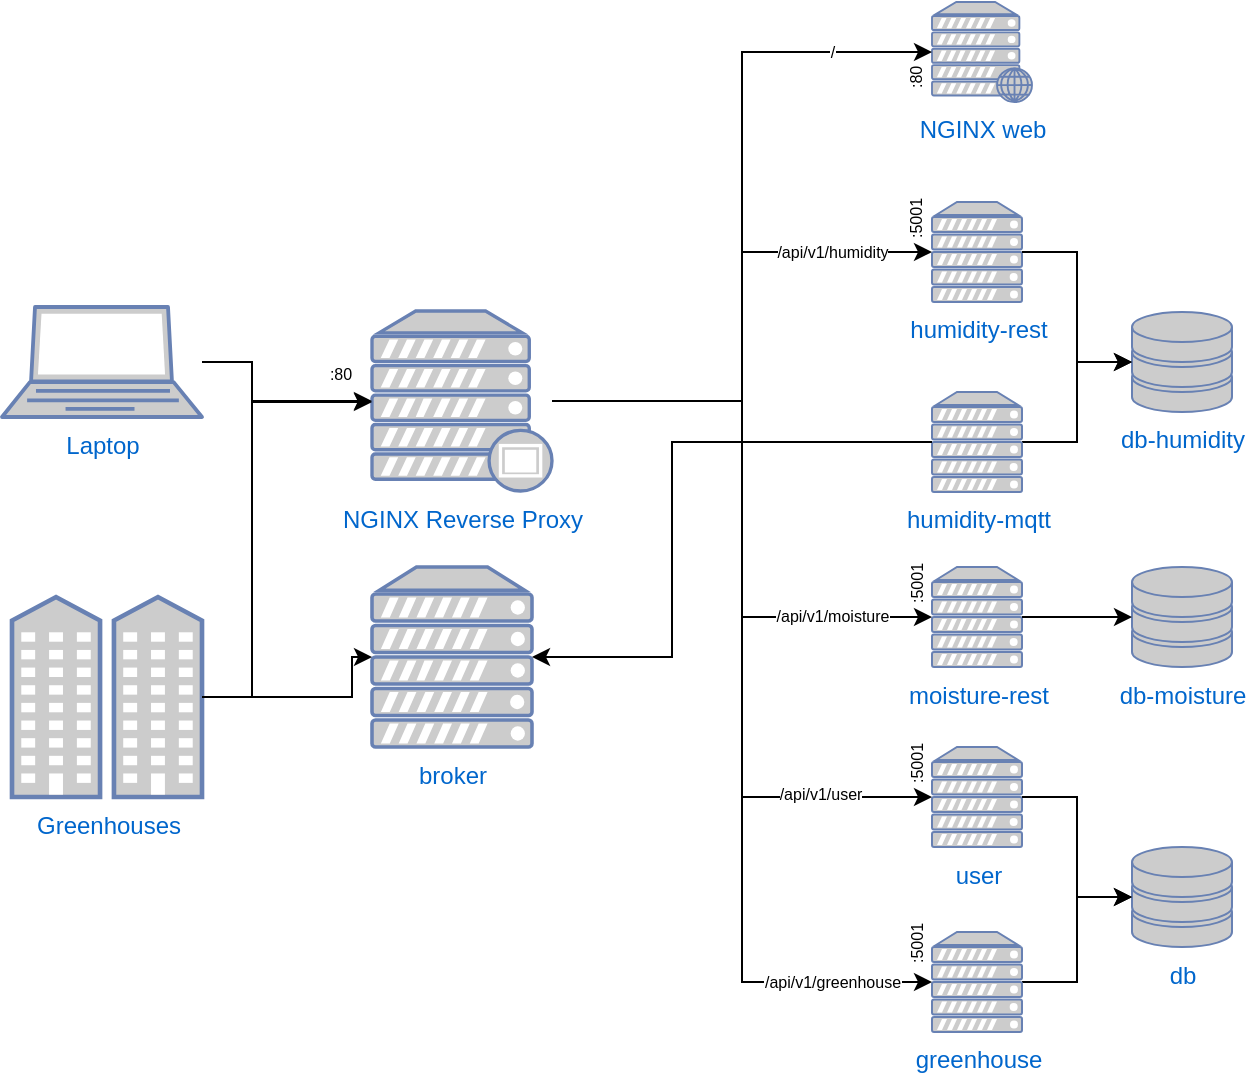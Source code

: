 <mxfile version="10.8.0" type="device"><diagram id="sTSIygmRAPnJEiXUmyMv" name="Page-1"><mxGraphModel dx="918" dy="572" grid="1" gridSize="10" guides="1" tooltips="1" connect="1" arrows="1" fold="1" page="1" pageScale="1" pageWidth="827" pageHeight="1169" math="0" shadow="0"><root><mxCell id="0"/><mxCell id="1" parent="0"/><mxCell id="LvIemDZDP07uOd4VOJIL-56" value="" style="group" vertex="1" connectable="0" parent="1"><mxGeometry x="45" y="15" width="615" height="515" as="geometry"/></mxCell><mxCell id="LvIemDZDP07uOd4VOJIL-1" value="NGINX Reverse Proxy" style="fontColor=#0066CC;verticalAlign=top;verticalLabelPosition=bottom;labelPosition=center;align=center;html=1;outlineConnect=0;fillColor=#CCCCCC;strokeColor=#6881B3;gradientColor=none;gradientDirection=north;strokeWidth=2;shape=mxgraph.networks.proxy_server;" vertex="1" parent="LvIemDZDP07uOd4VOJIL-56"><mxGeometry x="185" y="154.5" width="90" height="90" as="geometry"/></mxCell><mxCell id="LvIemDZDP07uOd4VOJIL-39" style="edgeStyle=orthogonalEdgeStyle;rounded=0;orthogonalLoop=1;jettySize=auto;html=1;" edge="1" parent="LvIemDZDP07uOd4VOJIL-56" source="LvIemDZDP07uOd4VOJIL-2" target="LvIemDZDP07uOd4VOJIL-1"><mxGeometry relative="1" as="geometry"><Array as="points"><mxPoint x="125" y="180"/><mxPoint x="125" y="200"/></Array></mxGeometry></mxCell><mxCell id="LvIemDZDP07uOd4VOJIL-2" value="Laptop" style="fontColor=#0066CC;verticalAlign=top;verticalLabelPosition=bottom;labelPosition=center;align=center;html=1;outlineConnect=0;fillColor=#CCCCCC;strokeColor=#6881B3;gradientColor=none;gradientDirection=north;strokeWidth=2;shape=mxgraph.networks.laptop;" vertex="1" parent="LvIemDZDP07uOd4VOJIL-56"><mxGeometry y="152.5" width="100" height="55" as="geometry"/></mxCell><mxCell id="LvIemDZDP07uOd4VOJIL-4" value="humidity-rest" style="fontColor=#0066CC;verticalAlign=top;verticalLabelPosition=bottom;labelPosition=center;align=center;html=1;outlineConnect=0;fillColor=#CCCCCC;strokeColor=#6881B3;gradientColor=none;gradientDirection=north;strokeWidth=2;shape=mxgraph.networks.server;" vertex="1" parent="LvIemDZDP07uOd4VOJIL-56"><mxGeometry x="465" y="100" width="45" height="50" as="geometry"/></mxCell><mxCell id="LvIemDZDP07uOd4VOJIL-25" style="edgeStyle=orthogonalEdgeStyle;rounded=0;orthogonalLoop=1;jettySize=auto;html=1;entryX=0;entryY=0.5;entryDx=0;entryDy=0;entryPerimeter=0;" edge="1" parent="LvIemDZDP07uOd4VOJIL-56" source="LvIemDZDP07uOd4VOJIL-1" target="LvIemDZDP07uOd4VOJIL-4"><mxGeometry relative="1" as="geometry"/></mxCell><mxCell id="LvIemDZDP07uOd4VOJIL-47" value="&lt;div&gt;/api/v1/humidity&lt;/div&gt;" style="text;html=1;resizable=0;points=[];align=center;verticalAlign=middle;labelBackgroundColor=#ffffff;fontSize=8;" vertex="1" connectable="0" parent="LvIemDZDP07uOd4VOJIL-25"><mxGeometry x="0.517" y="1" relative="1" as="geometry"><mxPoint x="14" y="1" as="offset"/></mxGeometry></mxCell><mxCell id="LvIemDZDP07uOd4VOJIL-5" value="db-humidity" style="fontColor=#0066CC;verticalAlign=top;verticalLabelPosition=bottom;labelPosition=center;align=center;html=1;outlineConnect=0;fillColor=#CCCCCC;strokeColor=#6881B3;gradientColor=none;gradientDirection=north;strokeWidth=2;shape=mxgraph.networks.storage;" vertex="1" parent="LvIemDZDP07uOd4VOJIL-56"><mxGeometry x="565" y="155" width="50" height="50" as="geometry"/></mxCell><mxCell id="LvIemDZDP07uOd4VOJIL-23" style="edgeStyle=orthogonalEdgeStyle;rounded=0;orthogonalLoop=1;jettySize=auto;html=1;exitX=1;exitY=0.5;exitDx=0;exitDy=0;exitPerimeter=0;entryX=0;entryY=0.5;entryDx=0;entryDy=0;entryPerimeter=0;" edge="1" parent="LvIemDZDP07uOd4VOJIL-56" source="LvIemDZDP07uOd4VOJIL-4" target="LvIemDZDP07uOd4VOJIL-5"><mxGeometry relative="1" as="geometry"/></mxCell><mxCell id="LvIemDZDP07uOd4VOJIL-6" value="NGINX web" style="fontColor=#0066CC;verticalAlign=top;verticalLabelPosition=bottom;labelPosition=center;align=center;html=1;outlineConnect=0;fillColor=#CCCCCC;strokeColor=#6881B3;gradientColor=none;gradientDirection=north;strokeWidth=2;shape=mxgraph.networks.web_server;" vertex="1" parent="LvIemDZDP07uOd4VOJIL-56"><mxGeometry x="465" width="50" height="50" as="geometry"/></mxCell><mxCell id="LvIemDZDP07uOd4VOJIL-24" style="edgeStyle=orthogonalEdgeStyle;rounded=0;orthogonalLoop=1;jettySize=auto;html=1;entryX=0;entryY=0.5;entryDx=0;entryDy=0;entryPerimeter=0;" edge="1" parent="LvIemDZDP07uOd4VOJIL-56" source="LvIemDZDP07uOd4VOJIL-1" target="LvIemDZDP07uOd4VOJIL-6"><mxGeometry relative="1" as="geometry"/></mxCell><mxCell id="LvIemDZDP07uOd4VOJIL-45" value="&lt;div&gt;/&lt;/div&gt;" style="text;html=1;resizable=0;points=[];align=center;verticalAlign=middle;labelBackgroundColor=#ffffff;fontSize=8;" vertex="1" connectable="0" parent="LvIemDZDP07uOd4VOJIL-24"><mxGeometry x="0.66" y="1" relative="1" as="geometry"><mxPoint x="12" y="1" as="offset"/></mxGeometry></mxCell><mxCell id="LvIemDZDP07uOd4VOJIL-41" style="edgeStyle=orthogonalEdgeStyle;rounded=0;orthogonalLoop=1;jettySize=auto;html=1;entryX=0;entryY=0.5;entryDx=0;entryDy=0;entryPerimeter=0;" edge="1" parent="LvIemDZDP07uOd4VOJIL-56" source="LvIemDZDP07uOd4VOJIL-9" target="LvIemDZDP07uOd4VOJIL-1"><mxGeometry relative="1" as="geometry"><Array as="points"><mxPoint x="125" y="348"/><mxPoint x="125" y="200"/></Array></mxGeometry></mxCell><mxCell id="LvIemDZDP07uOd4VOJIL-9" value="Greenhouses&lt;br&gt;" style="fontColor=#0066CC;verticalAlign=top;verticalLabelPosition=bottom;labelPosition=center;align=center;html=1;outlineConnect=0;fillColor=#CCCCCC;strokeColor=#6881B3;gradientColor=none;gradientDirection=north;strokeWidth=2;shape=mxgraph.networks.community;" vertex="1" parent="LvIemDZDP07uOd4VOJIL-56"><mxGeometry x="5" y="297.5" width="95" height="100" as="geometry"/></mxCell><mxCell id="LvIemDZDP07uOd4VOJIL-10" value="moisture-rest&lt;br&gt;" style="fontColor=#0066CC;verticalAlign=top;verticalLabelPosition=bottom;labelPosition=center;align=center;html=1;outlineConnect=0;fillColor=#CCCCCC;strokeColor=#6881B3;gradientColor=none;gradientDirection=north;strokeWidth=2;shape=mxgraph.networks.server;" vertex="1" parent="LvIemDZDP07uOd4VOJIL-56"><mxGeometry x="465" y="282.5" width="45" height="50" as="geometry"/></mxCell><mxCell id="LvIemDZDP07uOd4VOJIL-28" style="edgeStyle=orthogonalEdgeStyle;rounded=0;orthogonalLoop=1;jettySize=auto;html=1;entryX=0;entryY=0.5;entryDx=0;entryDy=0;entryPerimeter=0;" edge="1" parent="LvIemDZDP07uOd4VOJIL-56" source="LvIemDZDP07uOd4VOJIL-1" target="LvIemDZDP07uOd4VOJIL-10"><mxGeometry relative="1" as="geometry"/></mxCell><mxCell id="LvIemDZDP07uOd4VOJIL-46" value="&lt;div&gt;/api/v1/moisture&lt;/div&gt;" style="text;html=1;resizable=0;points=[];align=center;verticalAlign=middle;labelBackgroundColor=#ffffff;fontSize=8;" vertex="1" connectable="0" parent="LvIemDZDP07uOd4VOJIL-28"><mxGeometry x="0.611" y="-1" relative="1" as="geometry"><mxPoint x="8" y="-1.5" as="offset"/></mxGeometry></mxCell><mxCell id="LvIemDZDP07uOd4VOJIL-11" value="db-moisture" style="fontColor=#0066CC;verticalAlign=top;verticalLabelPosition=bottom;labelPosition=center;align=center;html=1;outlineConnect=0;fillColor=#CCCCCC;strokeColor=#6881B3;gradientColor=none;gradientDirection=north;strokeWidth=2;shape=mxgraph.networks.storage;" vertex="1" parent="LvIemDZDP07uOd4VOJIL-56"><mxGeometry x="565" y="282.5" width="50" height="50" as="geometry"/></mxCell><mxCell id="LvIemDZDP07uOd4VOJIL-21" style="edgeStyle=orthogonalEdgeStyle;rounded=0;orthogonalLoop=1;jettySize=auto;html=1;exitX=1;exitY=0.5;exitDx=0;exitDy=0;exitPerimeter=0;entryX=0;entryY=0.5;entryDx=0;entryDy=0;entryPerimeter=0;" edge="1" parent="LvIemDZDP07uOd4VOJIL-56" source="LvIemDZDP07uOd4VOJIL-10" target="LvIemDZDP07uOd4VOJIL-11"><mxGeometry relative="1" as="geometry"/></mxCell><mxCell id="LvIemDZDP07uOd4VOJIL-12" value="user" style="fontColor=#0066CC;verticalAlign=top;verticalLabelPosition=bottom;labelPosition=center;align=center;html=1;outlineConnect=0;fillColor=#CCCCCC;strokeColor=#6881B3;gradientColor=none;gradientDirection=north;strokeWidth=2;shape=mxgraph.networks.server;" vertex="1" parent="LvIemDZDP07uOd4VOJIL-56"><mxGeometry x="465" y="372.5" width="45" height="50" as="geometry"/></mxCell><mxCell id="LvIemDZDP07uOd4VOJIL-32" style="edgeStyle=orthogonalEdgeStyle;rounded=0;orthogonalLoop=1;jettySize=auto;html=1;entryX=0;entryY=0.5;entryDx=0;entryDy=0;entryPerimeter=0;" edge="1" parent="LvIemDZDP07uOd4VOJIL-56" source="LvIemDZDP07uOd4VOJIL-1" target="LvIemDZDP07uOd4VOJIL-12"><mxGeometry relative="1" as="geometry"/></mxCell><mxCell id="LvIemDZDP07uOd4VOJIL-13" value="db" style="fontColor=#0066CC;verticalAlign=top;verticalLabelPosition=bottom;labelPosition=center;align=center;html=1;outlineConnect=0;fillColor=#CCCCCC;strokeColor=#6881B3;gradientColor=none;gradientDirection=north;strokeWidth=2;shape=mxgraph.networks.storage;" vertex="1" parent="LvIemDZDP07uOd4VOJIL-56"><mxGeometry x="565" y="422.5" width="50" height="50" as="geometry"/></mxCell><mxCell id="LvIemDZDP07uOd4VOJIL-19" style="edgeStyle=orthogonalEdgeStyle;rounded=0;orthogonalLoop=1;jettySize=auto;html=1;" edge="1" parent="LvIemDZDP07uOd4VOJIL-56" source="LvIemDZDP07uOd4VOJIL-12" target="LvIemDZDP07uOd4VOJIL-13"><mxGeometry relative="1" as="geometry"/></mxCell><mxCell id="LvIemDZDP07uOd4VOJIL-20" style="edgeStyle=orthogonalEdgeStyle;rounded=0;orthogonalLoop=1;jettySize=auto;html=1;entryX=0;entryY=0.5;entryDx=0;entryDy=0;entryPerimeter=0;" edge="1" parent="LvIemDZDP07uOd4VOJIL-56" source="LvIemDZDP07uOd4VOJIL-14" target="LvIemDZDP07uOd4VOJIL-13"><mxGeometry relative="1" as="geometry"/></mxCell><mxCell id="LvIemDZDP07uOd4VOJIL-14" value="greenhouse&lt;br&gt;" style="fontColor=#0066CC;verticalAlign=top;verticalLabelPosition=bottom;labelPosition=center;align=center;html=1;outlineConnect=0;fillColor=#CCCCCC;strokeColor=#6881B3;gradientColor=none;gradientDirection=north;strokeWidth=2;shape=mxgraph.networks.server;" vertex="1" parent="LvIemDZDP07uOd4VOJIL-56"><mxGeometry x="465" y="465" width="45" height="50" as="geometry"/></mxCell><mxCell id="LvIemDZDP07uOd4VOJIL-33" style="edgeStyle=orthogonalEdgeStyle;rounded=0;orthogonalLoop=1;jettySize=auto;html=1;entryX=0;entryY=0.5;entryDx=0;entryDy=0;entryPerimeter=0;" edge="1" parent="LvIemDZDP07uOd4VOJIL-56" source="LvIemDZDP07uOd4VOJIL-1" target="LvIemDZDP07uOd4VOJIL-14"><mxGeometry relative="1" as="geometry"/></mxCell><mxCell id="LvIemDZDP07uOd4VOJIL-43" value="&lt;div style=&quot;font-size: 8px;&quot;&gt;/api/v1/greenhouse&lt;/div&gt;" style="text;html=1;resizable=0;points=[];align=center;verticalAlign=middle;labelBackgroundColor=#ffffff;fontSize=8;" vertex="1" connectable="0" parent="LvIemDZDP07uOd4VOJIL-33"><mxGeometry x="0.817" y="-2" relative="1" as="geometry"><mxPoint x="-6" y="-2" as="offset"/></mxGeometry></mxCell><mxCell id="LvIemDZDP07uOd4VOJIL-22" style="edgeStyle=orthogonalEdgeStyle;rounded=0;orthogonalLoop=1;jettySize=auto;html=1;exitX=1;exitY=0.5;exitDx=0;exitDy=0;exitPerimeter=0;" edge="1" parent="LvIemDZDP07uOd4VOJIL-56" source="LvIemDZDP07uOd4VOJIL-17" target="LvIemDZDP07uOd4VOJIL-5"><mxGeometry relative="1" as="geometry"/></mxCell><mxCell id="LvIemDZDP07uOd4VOJIL-17" value="humidity-mqtt&lt;br&gt;" style="fontColor=#0066CC;verticalAlign=top;verticalLabelPosition=bottom;labelPosition=center;align=center;html=1;outlineConnect=0;fillColor=#CCCCCC;strokeColor=#6881B3;gradientColor=none;gradientDirection=north;strokeWidth=2;shape=mxgraph.networks.server;" vertex="1" parent="LvIemDZDP07uOd4VOJIL-56"><mxGeometry x="465" y="195" width="45" height="50" as="geometry"/></mxCell><mxCell id="LvIemDZDP07uOd4VOJIL-27" value="broker&lt;br&gt;" style="fontColor=#0066CC;verticalAlign=top;verticalLabelPosition=bottom;labelPosition=center;align=center;html=1;outlineConnect=0;fillColor=#CCCCCC;strokeColor=#6881B3;gradientColor=none;gradientDirection=north;strokeWidth=2;shape=mxgraph.networks.server;" vertex="1" parent="LvIemDZDP07uOd4VOJIL-56"><mxGeometry x="185" y="282.5" width="80" height="90" as="geometry"/></mxCell><mxCell id="LvIemDZDP07uOd4VOJIL-42" style="edgeStyle=orthogonalEdgeStyle;rounded=0;orthogonalLoop=1;jettySize=auto;html=1;entryX=0;entryY=0.5;entryDx=0;entryDy=0;entryPerimeter=0;" edge="1" parent="LvIemDZDP07uOd4VOJIL-56" source="LvIemDZDP07uOd4VOJIL-9" target="LvIemDZDP07uOd4VOJIL-27"><mxGeometry relative="1" as="geometry"><Array as="points"><mxPoint x="175" y="348"/><mxPoint x="175" y="328"/></Array></mxGeometry></mxCell><mxCell id="LvIemDZDP07uOd4VOJIL-38" style="edgeStyle=orthogonalEdgeStyle;rounded=0;orthogonalLoop=1;jettySize=auto;html=1;entryX=1;entryY=0.5;entryDx=0;entryDy=0;entryPerimeter=0;" edge="1" parent="LvIemDZDP07uOd4VOJIL-56" source="LvIemDZDP07uOd4VOJIL-17" target="LvIemDZDP07uOd4VOJIL-27"><mxGeometry relative="1" as="geometry"><Array as="points"><mxPoint x="335" y="220"/><mxPoint x="335" y="328"/></Array></mxGeometry></mxCell><mxCell id="LvIemDZDP07uOd4VOJIL-44" value="&lt;div style=&quot;font-size: 8px&quot;&gt;&lt;div&gt;/api/v1/&lt;span&gt;user&lt;/span&gt;&lt;/div&gt;&lt;/div&gt;" style="text;html=1;resizable=0;points=[];align=center;verticalAlign=middle;labelBackgroundColor=#ffffff;fontSize=8;" vertex="1" connectable="0" parent="LvIemDZDP07uOd4VOJIL-56"><mxGeometry x="415" y="397.5" as="geometry"><mxPoint x="-6" y="-2" as="offset"/></mxGeometry></mxCell><mxCell id="LvIemDZDP07uOd4VOJIL-48" value=":5001" style="text;html=1;resizable=0;points=[];autosize=1;align=left;verticalAlign=top;spacingTop=-4;fontSize=8;rotation=-90;" vertex="1" parent="LvIemDZDP07uOd4VOJIL-56"><mxGeometry x="435" y="457.5" width="40" height="10" as="geometry"/></mxCell><mxCell id="LvIemDZDP07uOd4VOJIL-49" value=":5001" style="text;html=1;resizable=0;points=[];autosize=1;align=left;verticalAlign=top;spacingTop=-4;fontSize=8;rotation=-90;" vertex="1" parent="LvIemDZDP07uOd4VOJIL-56"><mxGeometry x="435" y="367.5" width="40" height="10" as="geometry"/></mxCell><mxCell id="LvIemDZDP07uOd4VOJIL-50" value=":5001" style="text;html=1;resizable=0;points=[];autosize=1;align=left;verticalAlign=top;spacingTop=-4;fontSize=8;rotation=-90;" vertex="1" parent="LvIemDZDP07uOd4VOJIL-56"><mxGeometry x="435" y="277.5" width="40" height="10" as="geometry"/></mxCell><mxCell id="LvIemDZDP07uOd4VOJIL-51" value=":5001" style="text;html=1;resizable=0;points=[];autosize=1;align=left;verticalAlign=top;spacingTop=-4;fontSize=8;rotation=-90;" vertex="1" parent="LvIemDZDP07uOd4VOJIL-56"><mxGeometry x="435" y="95" width="40" height="10" as="geometry"/></mxCell><mxCell id="LvIemDZDP07uOd4VOJIL-54" value=":80&lt;br&gt;" style="text;html=1;resizable=0;points=[];autosize=1;align=left;verticalAlign=top;spacingTop=-4;fontSize=8;rotation=-90;" vertex="1" parent="LvIemDZDP07uOd4VOJIL-56"><mxGeometry x="440" y="25" width="30" height="10" as="geometry"/></mxCell><mxCell id="LvIemDZDP07uOd4VOJIL-55" value="&lt;div&gt;:80&lt;/div&gt;" style="text;html=1;resizable=0;points=[];align=center;verticalAlign=middle;labelBackgroundColor=#ffffff;fontSize=8;" vertex="1" connectable="0" parent="LvIemDZDP07uOd4VOJIL-56"><mxGeometry x="155" y="185" as="geometry"><mxPoint x="14" y="1" as="offset"/></mxGeometry></mxCell></root></mxGraphModel></diagram></mxfile>